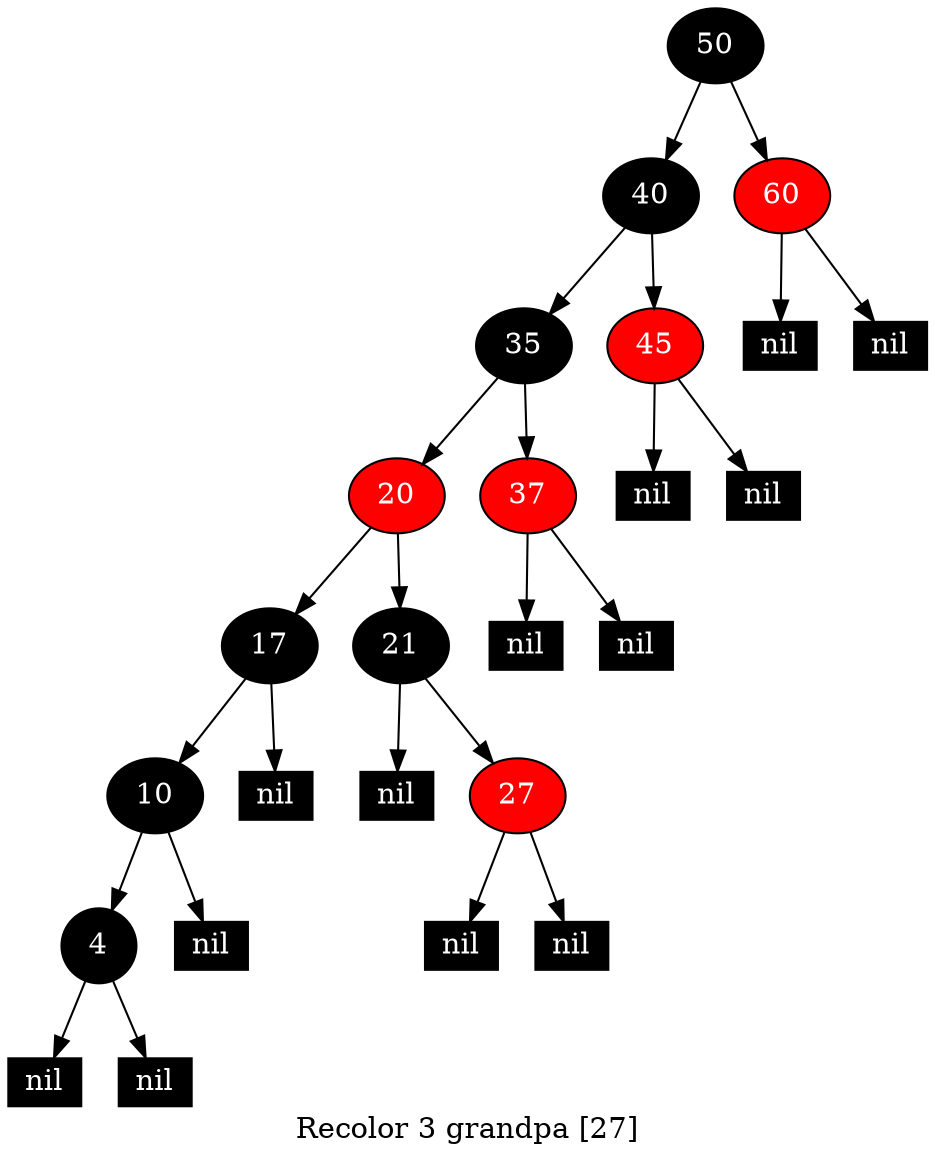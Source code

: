 digraph G {
    label="Recolor 3 grandpa [27]";
    node [width=0.5,fontcolor=white,style=filled];
    50 [fillcolor=black]
    50 -> 40
    50 -> 60
    40 [fillcolor=black]
    40 -> 35
    40 -> 45
    35 [fillcolor=black]
    35 -> 20
    35 -> 37
    20 [fillcolor=red]
    20 -> 17
    20 -> 21
    17 [fillcolor=black]
    17 -> 10
    17 -> NULLr17
    NULLr17 [label="nil",width=0.3,height=0.2,shape=box,fillcolor=black]
    10 [fillcolor=black]
    10 -> 4
    10 -> NULLr10
    NULLr10 [label="nil",width=0.3,height=0.2,shape=box,fillcolor=black]
    4 [fillcolor=black]
    4 -> NULLl4
    NULLl4 [label="nil",width=0.3,height=0.2,shape=box,fillcolor=black]
    4 -> NULLr4
    NULLr4 [label="nil",width=0.3,height=0.2,shape=box,fillcolor=black]
    21 [fillcolor=black]
    21 -> NULLl21
    NULLl21 [label="nil",width=0.3,height=0.2,shape=box,fillcolor=black]
    21 -> 27
    27 [fillcolor=red]
    27 -> NULLl27
    NULLl27 [label="nil",width=0.3,height=0.2,shape=box,fillcolor=black]
    27 -> NULLr27
    NULLr27 [label="nil",width=0.3,height=0.2,shape=box,fillcolor=black]
    37 [fillcolor=red]
    37 -> NULLl37
    NULLl37 [label="nil",width=0.3,height=0.2,shape=box,fillcolor=black]
    37 -> NULLr37
    NULLr37 [label="nil",width=0.3,height=0.2,shape=box,fillcolor=black]
    45 [fillcolor=red]
    45 -> NULLl45
    NULLl45 [label="nil",width=0.3,height=0.2,shape=box,fillcolor=black]
    45 -> NULLr45
    NULLr45 [label="nil",width=0.3,height=0.2,shape=box,fillcolor=black]
    60 [fillcolor=red]
    60 -> NULLl60
    NULLl60 [label="nil",width=0.3,height=0.2,shape=box,fillcolor=black]
    60 -> NULLr60
    NULLr60 [label="nil",width=0.3,height=0.2,shape=box,fillcolor=black]
}
